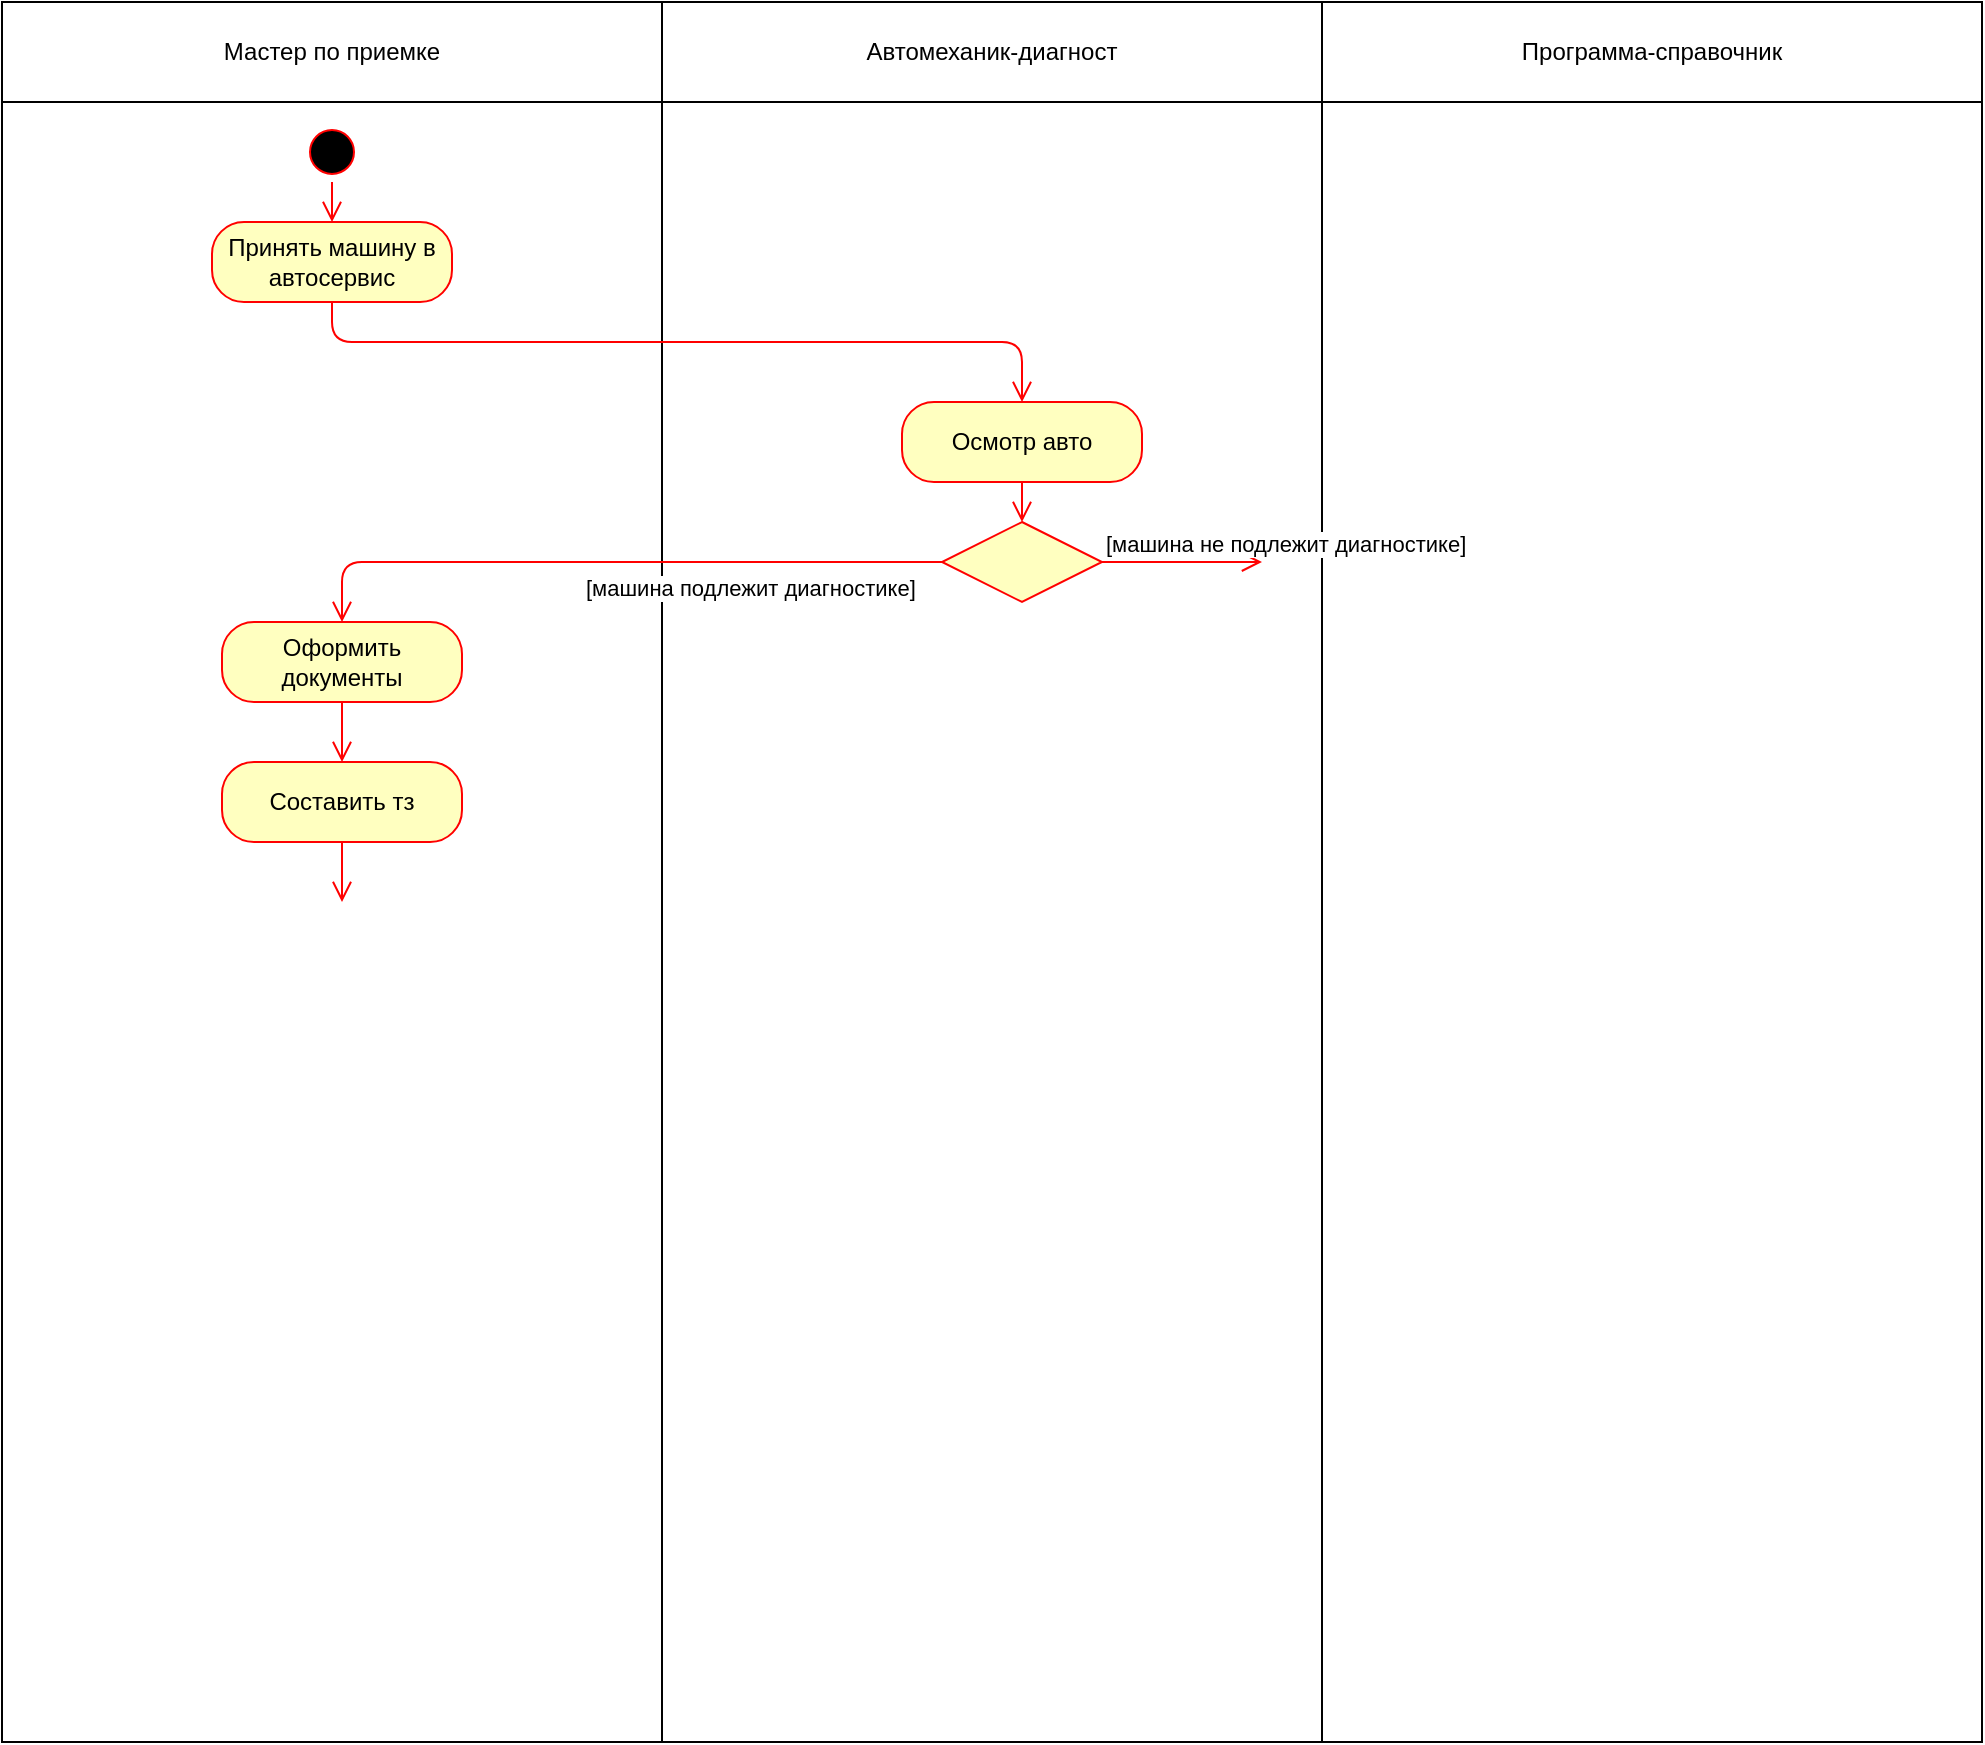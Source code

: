 <mxfile version="14.4.7" type="github">
  <diagram id="Syu3dMtqfCV23zvC3uIO" name="Page-1">
    <mxGraphModel dx="1185" dy="610" grid="1" gridSize="10" guides="1" tooltips="1" connect="1" arrows="1" fold="1" page="1" pageScale="1" pageWidth="827" pageHeight="1169" math="0" shadow="0">
      <root>
        <mxCell id="0" />
        <mxCell id="1" parent="0" />
        <mxCell id="bwEfMOTlwZmXCJFG4P-m-1" value="" style="html=1;points=[];perimeter=orthogonalPerimeter;" vertex="1" parent="1">
          <mxGeometry x="140" y="90" width="330" height="870" as="geometry" />
        </mxCell>
        <mxCell id="bwEfMOTlwZmXCJFG4P-m-2" value="" style="html=1;points=[];perimeter=orthogonalPerimeter;" vertex="1" parent="1">
          <mxGeometry x="470" y="90" width="330" height="870" as="geometry" />
        </mxCell>
        <mxCell id="bwEfMOTlwZmXCJFG4P-m-3" value="" style="html=1;points=[];perimeter=orthogonalPerimeter;" vertex="1" parent="1">
          <mxGeometry x="800" y="90" width="330" height="870" as="geometry" />
        </mxCell>
        <mxCell id="bwEfMOTlwZmXCJFG4P-m-4" value="Мастер по приемке" style="rounded=0;whiteSpace=wrap;html=1;" vertex="1" parent="1">
          <mxGeometry x="140" y="90" width="330" height="50" as="geometry" />
        </mxCell>
        <mxCell id="bwEfMOTlwZmXCJFG4P-m-5" value="Автомеханик-диагност" style="rounded=0;whiteSpace=wrap;html=1;" vertex="1" parent="1">
          <mxGeometry x="470" y="90" width="330" height="50" as="geometry" />
        </mxCell>
        <mxCell id="bwEfMOTlwZmXCJFG4P-m-6" value="Программа-справочник" style="rounded=0;whiteSpace=wrap;html=1;" vertex="1" parent="1">
          <mxGeometry x="800" y="90" width="330" height="50" as="geometry" />
        </mxCell>
        <mxCell id="bwEfMOTlwZmXCJFG4P-m-7" value="" style="ellipse;html=1;shape=startState;fillColor=#000000;strokeColor=#ff0000;" vertex="1" parent="1">
          <mxGeometry x="290" y="150" width="30" height="30" as="geometry" />
        </mxCell>
        <mxCell id="bwEfMOTlwZmXCJFG4P-m-8" value="" style="edgeStyle=orthogonalEdgeStyle;html=1;verticalAlign=bottom;endArrow=open;endSize=8;strokeColor=#ff0000;entryX=0.5;entryY=0;entryDx=0;entryDy=0;" edge="1" source="bwEfMOTlwZmXCJFG4P-m-7" parent="1" target="bwEfMOTlwZmXCJFG4P-m-9">
          <mxGeometry relative="1" as="geometry">
            <mxPoint x="305" y="240" as="targetPoint" />
          </mxGeometry>
        </mxCell>
        <mxCell id="bwEfMOTlwZmXCJFG4P-m-9" value="Принять машину в автосервис" style="rounded=1;whiteSpace=wrap;html=1;arcSize=40;fontColor=#000000;fillColor=#ffffc0;strokeColor=#ff0000;" vertex="1" parent="1">
          <mxGeometry x="245" y="200" width="120" height="40" as="geometry" />
        </mxCell>
        <mxCell id="bwEfMOTlwZmXCJFG4P-m-10" value="" style="edgeStyle=orthogonalEdgeStyle;html=1;verticalAlign=bottom;endArrow=open;endSize=8;strokeColor=#ff0000;entryX=0.5;entryY=0;entryDx=0;entryDy=0;" edge="1" source="bwEfMOTlwZmXCJFG4P-m-9" parent="1" target="bwEfMOTlwZmXCJFG4P-m-19">
          <mxGeometry relative="1" as="geometry">
            <mxPoint x="305" y="350" as="targetPoint" />
            <Array as="points">
              <mxPoint x="305" y="260" />
              <mxPoint x="650" y="260" />
            </Array>
          </mxGeometry>
        </mxCell>
        <mxCell id="bwEfMOTlwZmXCJFG4P-m-12" value="" style="rhombus;whiteSpace=wrap;html=1;fillColor=#ffffc0;strokeColor=#ff0000;" vertex="1" parent="1">
          <mxGeometry x="610" y="350" width="80" height="40" as="geometry" />
        </mxCell>
        <mxCell id="bwEfMOTlwZmXCJFG4P-m-13" value="[машина не подлежит диагностике]" style="edgeStyle=orthogonalEdgeStyle;html=1;align=left;verticalAlign=bottom;endArrow=open;endSize=8;strokeColor=#ff0000;" edge="1" source="bwEfMOTlwZmXCJFG4P-m-12" parent="1">
          <mxGeometry x="-1" relative="1" as="geometry">
            <mxPoint x="770" y="370" as="targetPoint" />
          </mxGeometry>
        </mxCell>
        <mxCell id="bwEfMOTlwZmXCJFG4P-m-14" value="[машина подлежит диагностике]" style="edgeStyle=orthogonalEdgeStyle;html=1;align=left;verticalAlign=top;endArrow=open;endSize=8;strokeColor=#ff0000;entryX=0.5;entryY=0;entryDx=0;entryDy=0;" edge="1" source="bwEfMOTlwZmXCJFG4P-m-12" parent="1" target="bwEfMOTlwZmXCJFG4P-m-15">
          <mxGeometry x="0.091" relative="1" as="geometry">
            <mxPoint x="610" y="390" as="targetPoint" />
            <Array as="points">
              <mxPoint x="310" y="370" />
            </Array>
            <mxPoint as="offset" />
          </mxGeometry>
        </mxCell>
        <mxCell id="bwEfMOTlwZmXCJFG4P-m-15" value="Оформить документы" style="rounded=1;whiteSpace=wrap;html=1;arcSize=40;fontColor=#000000;fillColor=#ffffc0;strokeColor=#ff0000;" vertex="1" parent="1">
          <mxGeometry x="250" y="400" width="120" height="40" as="geometry" />
        </mxCell>
        <mxCell id="bwEfMOTlwZmXCJFG4P-m-16" value="" style="edgeStyle=orthogonalEdgeStyle;html=1;verticalAlign=bottom;endArrow=open;endSize=8;strokeColor=#ff0000;entryX=0.5;entryY=0;entryDx=0;entryDy=0;" edge="1" source="bwEfMOTlwZmXCJFG4P-m-15" parent="1" target="bwEfMOTlwZmXCJFG4P-m-17">
          <mxGeometry relative="1" as="geometry">
            <mxPoint x="310" y="470" as="targetPoint" />
          </mxGeometry>
        </mxCell>
        <mxCell id="bwEfMOTlwZmXCJFG4P-m-17" value="Составить тз" style="rounded=1;whiteSpace=wrap;html=1;arcSize=40;fontColor=#000000;fillColor=#ffffc0;strokeColor=#ff0000;" vertex="1" parent="1">
          <mxGeometry x="250" y="470" width="120" height="40" as="geometry" />
        </mxCell>
        <mxCell id="bwEfMOTlwZmXCJFG4P-m-18" value="" style="edgeStyle=orthogonalEdgeStyle;html=1;verticalAlign=bottom;endArrow=open;endSize=8;strokeColor=#ff0000;" edge="1" source="bwEfMOTlwZmXCJFG4P-m-17" parent="1">
          <mxGeometry relative="1" as="geometry">
            <mxPoint x="310" y="540" as="targetPoint" />
          </mxGeometry>
        </mxCell>
        <mxCell id="bwEfMOTlwZmXCJFG4P-m-19" value="Осмотр авто" style="rounded=1;whiteSpace=wrap;html=1;arcSize=40;fontColor=#000000;fillColor=#ffffc0;strokeColor=#ff0000;" vertex="1" parent="1">
          <mxGeometry x="590" y="290" width="120" height="40" as="geometry" />
        </mxCell>
        <mxCell id="bwEfMOTlwZmXCJFG4P-m-20" value="" style="edgeStyle=orthogonalEdgeStyle;html=1;verticalAlign=bottom;endArrow=open;endSize=8;strokeColor=#ff0000;entryX=0.5;entryY=0;entryDx=0;entryDy=0;" edge="1" source="bwEfMOTlwZmXCJFG4P-m-19" parent="1" target="bwEfMOTlwZmXCJFG4P-m-12">
          <mxGeometry relative="1" as="geometry">
            <mxPoint x="650" y="340" as="targetPoint" />
          </mxGeometry>
        </mxCell>
      </root>
    </mxGraphModel>
  </diagram>
</mxfile>
